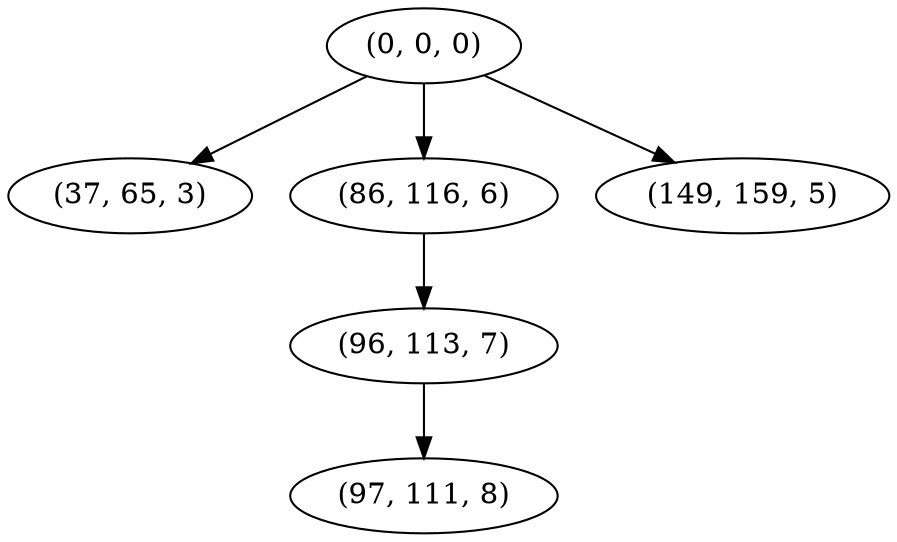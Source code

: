 digraph tree {
    "(0, 0, 0)";
    "(37, 65, 3)";
    "(86, 116, 6)";
    "(96, 113, 7)";
    "(97, 111, 8)";
    "(149, 159, 5)";
    "(0, 0, 0)" -> "(37, 65, 3)";
    "(0, 0, 0)" -> "(86, 116, 6)";
    "(0, 0, 0)" -> "(149, 159, 5)";
    "(86, 116, 6)" -> "(96, 113, 7)";
    "(96, 113, 7)" -> "(97, 111, 8)";
}
